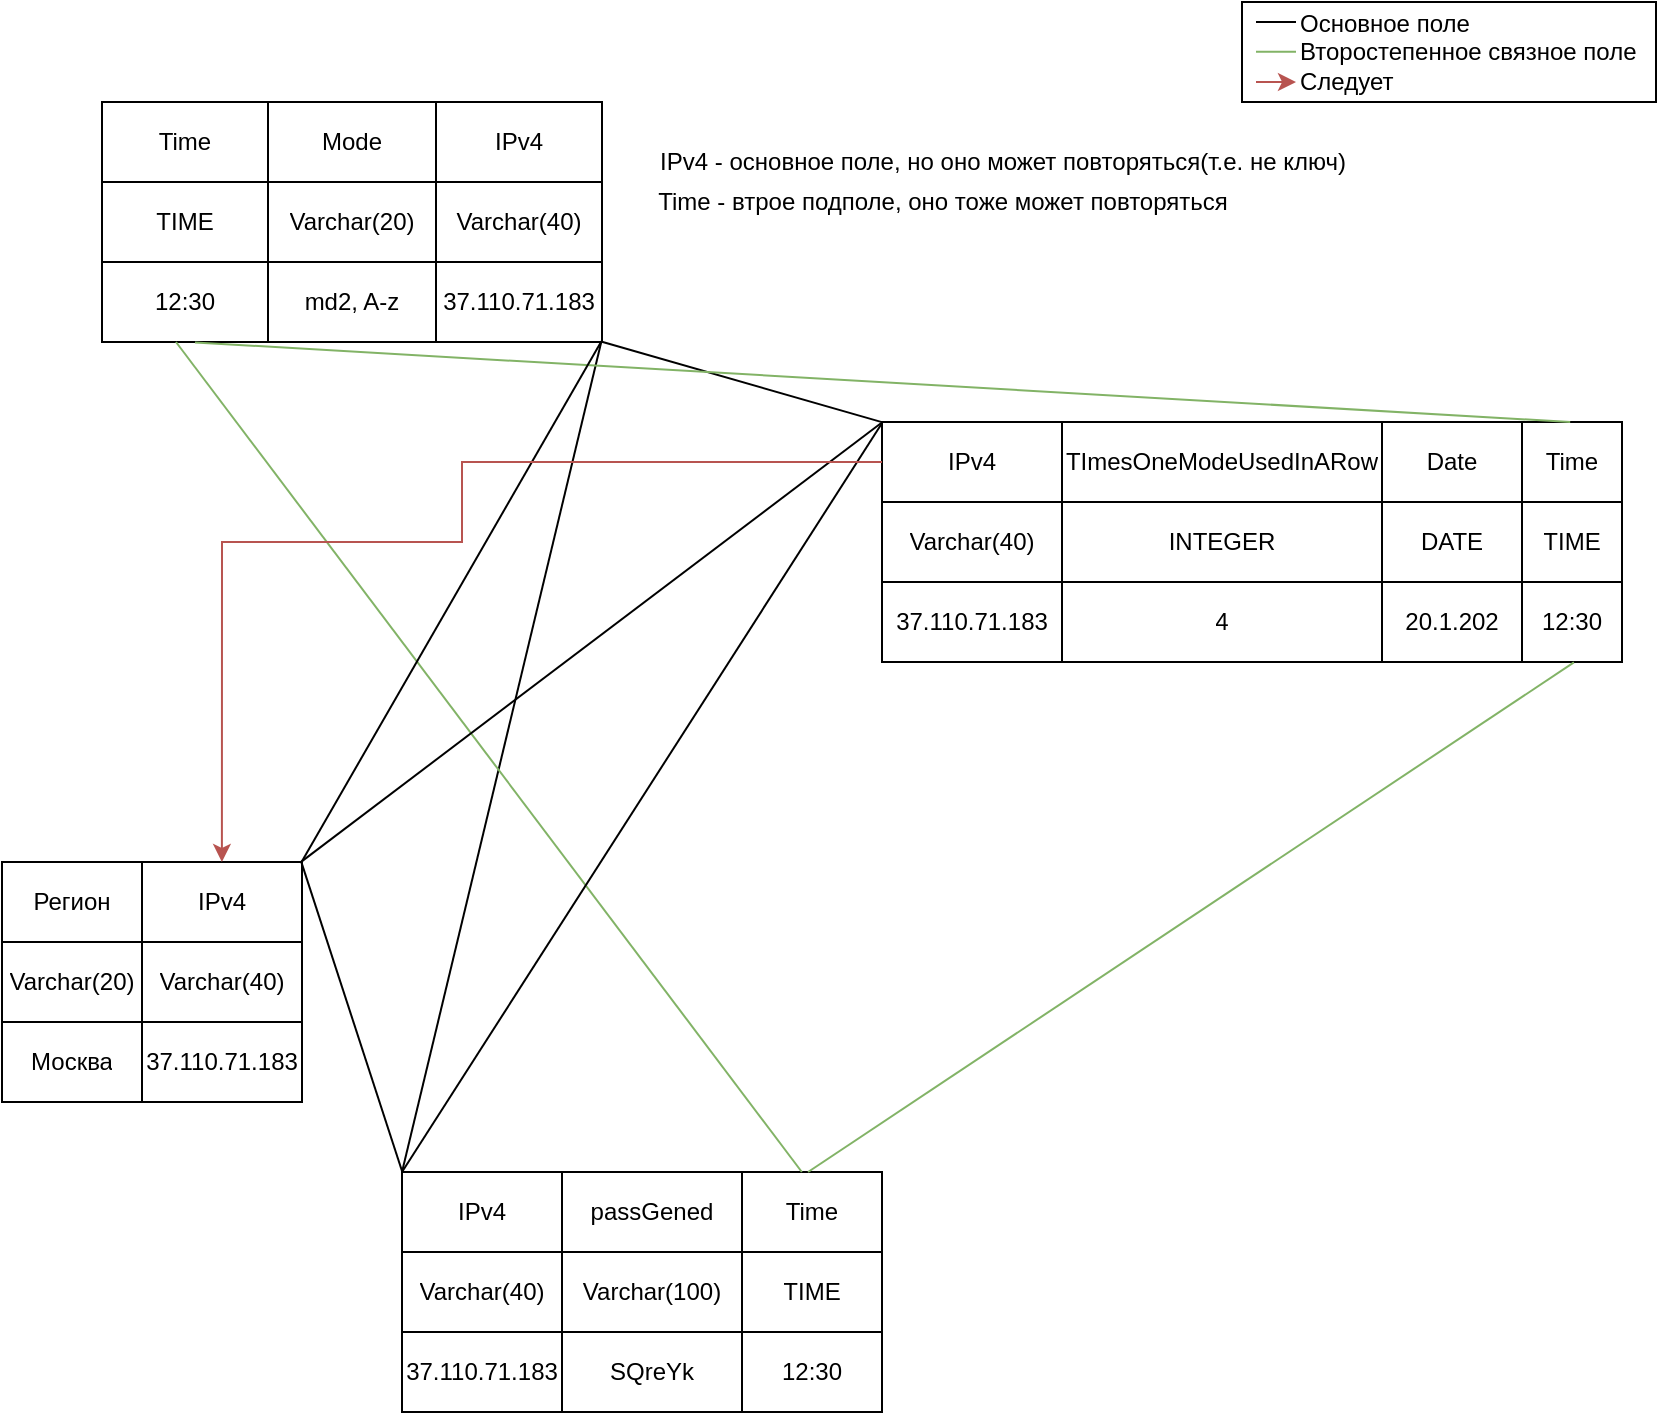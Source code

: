 <mxfile version="14.2.5" type="github">
  <diagram id="LZiAop6SkvyM2Lya098d" name="Page-1">
    <mxGraphModel dx="867" dy="768" grid="1" gridSize="10" guides="1" tooltips="1" connect="1" arrows="1" fold="1" page="1" pageScale="1" pageWidth="827" pageHeight="1169" math="0" shadow="0">
      <root>
        <mxCell id="0" />
        <mxCell id="1" parent="0" />
        <mxCell id="sJXOKXyNyVLJZZKxoagh-140" value="" style="rounded=0;whiteSpace=wrap;html=1;" vertex="1" parent="1">
          <mxGeometry x="620" width="207" height="50" as="geometry" />
        </mxCell>
        <mxCell id="sJXOKXyNyVLJZZKxoagh-1" value="" style="shape=table;html=1;whiteSpace=wrap;startSize=0;container=1;collapsible=0;childLayout=tableLayout;" vertex="1" parent="1">
          <mxGeometry x="50" y="50" width="250" height="120" as="geometry" />
        </mxCell>
        <mxCell id="sJXOKXyNyVLJZZKxoagh-2" value="" style="shape=partialRectangle;html=1;whiteSpace=wrap;collapsible=0;dropTarget=0;pointerEvents=0;fillColor=none;top=0;left=0;bottom=0;right=0;points=[[0,0.5],[1,0.5]];portConstraint=eastwest;" vertex="1" parent="sJXOKXyNyVLJZZKxoagh-1">
          <mxGeometry width="250" height="40" as="geometry" />
        </mxCell>
        <mxCell id="sJXOKXyNyVLJZZKxoagh-3" value="Time" style="shape=partialRectangle;html=1;whiteSpace=wrap;connectable=0;fillColor=none;top=0;left=0;bottom=0;right=0;overflow=hidden;" vertex="1" parent="sJXOKXyNyVLJZZKxoagh-2">
          <mxGeometry width="83" height="40" as="geometry" />
        </mxCell>
        <mxCell id="sJXOKXyNyVLJZZKxoagh-4" value="Mode" style="shape=partialRectangle;html=1;whiteSpace=wrap;connectable=0;fillColor=none;top=0;left=0;bottom=0;right=0;overflow=hidden;" vertex="1" parent="sJXOKXyNyVLJZZKxoagh-2">
          <mxGeometry x="83" width="84" height="40" as="geometry" />
        </mxCell>
        <mxCell id="sJXOKXyNyVLJZZKxoagh-5" value="IPv4" style="shape=partialRectangle;html=1;whiteSpace=wrap;connectable=0;fillColor=none;top=0;left=0;bottom=0;right=0;overflow=hidden;" vertex="1" parent="sJXOKXyNyVLJZZKxoagh-2">
          <mxGeometry x="167" width="83" height="40" as="geometry" />
        </mxCell>
        <mxCell id="sJXOKXyNyVLJZZKxoagh-6" value="" style="shape=partialRectangle;html=1;whiteSpace=wrap;collapsible=0;dropTarget=0;pointerEvents=0;fillColor=none;top=0;left=0;bottom=0;right=0;points=[[0,0.5],[1,0.5]];portConstraint=eastwest;" vertex="1" parent="sJXOKXyNyVLJZZKxoagh-1">
          <mxGeometry y="40" width="250" height="40" as="geometry" />
        </mxCell>
        <mxCell id="sJXOKXyNyVLJZZKxoagh-7" value="TIME" style="shape=partialRectangle;html=1;whiteSpace=wrap;connectable=0;fillColor=none;top=0;left=0;bottom=0;right=0;overflow=hidden;" vertex="1" parent="sJXOKXyNyVLJZZKxoagh-6">
          <mxGeometry width="83" height="40" as="geometry" />
        </mxCell>
        <mxCell id="sJXOKXyNyVLJZZKxoagh-8" value="Varchar(20)" style="shape=partialRectangle;html=1;whiteSpace=wrap;connectable=0;fillColor=none;top=0;left=0;bottom=0;right=0;overflow=hidden;" vertex="1" parent="sJXOKXyNyVLJZZKxoagh-6">
          <mxGeometry x="83" width="84" height="40" as="geometry" />
        </mxCell>
        <mxCell id="sJXOKXyNyVLJZZKxoagh-9" value="Varchar(40)" style="shape=partialRectangle;html=1;whiteSpace=wrap;connectable=0;fillColor=none;top=0;left=0;bottom=0;right=0;overflow=hidden;" vertex="1" parent="sJXOKXyNyVLJZZKxoagh-6">
          <mxGeometry x="167" width="83" height="40" as="geometry" />
        </mxCell>
        <mxCell id="sJXOKXyNyVLJZZKxoagh-10" value="" style="shape=partialRectangle;html=1;whiteSpace=wrap;collapsible=0;dropTarget=0;pointerEvents=0;fillColor=none;top=0;left=0;bottom=0;right=0;points=[[0,0.5],[1,0.5]];portConstraint=eastwest;" vertex="1" parent="sJXOKXyNyVLJZZKxoagh-1">
          <mxGeometry y="80" width="250" height="40" as="geometry" />
        </mxCell>
        <mxCell id="sJXOKXyNyVLJZZKxoagh-11" value="12:30" style="shape=partialRectangle;html=1;whiteSpace=wrap;connectable=0;fillColor=none;top=0;left=0;bottom=0;right=0;overflow=hidden;" vertex="1" parent="sJXOKXyNyVLJZZKxoagh-10">
          <mxGeometry width="83" height="40" as="geometry" />
        </mxCell>
        <mxCell id="sJXOKXyNyVLJZZKxoagh-12" value="md2, A-z" style="shape=partialRectangle;html=1;whiteSpace=wrap;connectable=0;fillColor=none;top=0;left=0;bottom=0;right=0;overflow=hidden;" vertex="1" parent="sJXOKXyNyVLJZZKxoagh-10">
          <mxGeometry x="83" width="84" height="40" as="geometry" />
        </mxCell>
        <mxCell id="sJXOKXyNyVLJZZKxoagh-13" value="37.110.71.183" style="shape=partialRectangle;html=1;whiteSpace=wrap;connectable=0;fillColor=none;top=0;left=0;bottom=0;right=0;overflow=hidden;" vertex="1" parent="sJXOKXyNyVLJZZKxoagh-10">
          <mxGeometry x="167" width="83" height="40" as="geometry" />
        </mxCell>
        <mxCell id="sJXOKXyNyVLJZZKxoagh-51" value="" style="shape=table;html=1;whiteSpace=wrap;startSize=0;container=1;collapsible=0;childLayout=tableLayout;" vertex="1" parent="1">
          <mxGeometry x="200" y="585" width="240" height="120" as="geometry" />
        </mxCell>
        <mxCell id="sJXOKXyNyVLJZZKxoagh-52" value="" style="shape=partialRectangle;html=1;whiteSpace=wrap;collapsible=0;dropTarget=0;pointerEvents=0;fillColor=none;top=0;left=0;bottom=0;right=0;points=[[0,0.5],[1,0.5]];portConstraint=eastwest;" vertex="1" parent="sJXOKXyNyVLJZZKxoagh-51">
          <mxGeometry width="240" height="40" as="geometry" />
        </mxCell>
        <mxCell id="sJXOKXyNyVLJZZKxoagh-53" value="IPv4" style="shape=partialRectangle;html=1;whiteSpace=wrap;connectable=0;fillColor=none;top=0;left=0;bottom=0;right=0;overflow=hidden;" vertex="1" parent="sJXOKXyNyVLJZZKxoagh-52">
          <mxGeometry width="80" height="40" as="geometry" />
        </mxCell>
        <mxCell id="sJXOKXyNyVLJZZKxoagh-54" value="passGened" style="shape=partialRectangle;html=1;whiteSpace=wrap;connectable=0;fillColor=none;top=0;left=0;bottom=0;right=0;overflow=hidden;" vertex="1" parent="sJXOKXyNyVLJZZKxoagh-52">
          <mxGeometry x="80" width="90" height="40" as="geometry" />
        </mxCell>
        <mxCell id="sJXOKXyNyVLJZZKxoagh-55" value="Time" style="shape=partialRectangle;html=1;whiteSpace=wrap;connectable=0;fillColor=none;top=0;left=0;bottom=0;right=0;overflow=hidden;" vertex="1" parent="sJXOKXyNyVLJZZKxoagh-52">
          <mxGeometry x="170" width="70" height="40" as="geometry" />
        </mxCell>
        <mxCell id="sJXOKXyNyVLJZZKxoagh-56" value="" style="shape=partialRectangle;html=1;whiteSpace=wrap;collapsible=0;dropTarget=0;pointerEvents=0;fillColor=none;top=0;left=0;bottom=0;right=0;points=[[0,0.5],[1,0.5]];portConstraint=eastwest;" vertex="1" parent="sJXOKXyNyVLJZZKxoagh-51">
          <mxGeometry y="40" width="240" height="40" as="geometry" />
        </mxCell>
        <mxCell id="sJXOKXyNyVLJZZKxoagh-57" value="&lt;span&gt;Varchar(40)&lt;/span&gt;" style="shape=partialRectangle;html=1;whiteSpace=wrap;connectable=0;fillColor=none;top=0;left=0;bottom=0;right=0;overflow=hidden;" vertex="1" parent="sJXOKXyNyVLJZZKxoagh-56">
          <mxGeometry width="80" height="40" as="geometry" />
        </mxCell>
        <mxCell id="sJXOKXyNyVLJZZKxoagh-58" value="Varchar(100)" style="shape=partialRectangle;html=1;whiteSpace=wrap;connectable=0;fillColor=none;top=0;left=0;bottom=0;right=0;overflow=hidden;" vertex="1" parent="sJXOKXyNyVLJZZKxoagh-56">
          <mxGeometry x="80" width="90" height="40" as="geometry" />
        </mxCell>
        <mxCell id="sJXOKXyNyVLJZZKxoagh-59" value="&lt;span&gt;TIME&lt;/span&gt;" style="shape=partialRectangle;html=1;whiteSpace=wrap;connectable=0;fillColor=none;top=0;left=0;bottom=0;right=0;overflow=hidden;" vertex="1" parent="sJXOKXyNyVLJZZKxoagh-56">
          <mxGeometry x="170" width="70" height="40" as="geometry" />
        </mxCell>
        <mxCell id="sJXOKXyNyVLJZZKxoagh-60" value="" style="shape=partialRectangle;html=1;whiteSpace=wrap;collapsible=0;dropTarget=0;pointerEvents=0;fillColor=none;top=0;left=0;bottom=0;right=0;points=[[0,0.5],[1,0.5]];portConstraint=eastwest;" vertex="1" parent="sJXOKXyNyVLJZZKxoagh-51">
          <mxGeometry y="80" width="240" height="40" as="geometry" />
        </mxCell>
        <mxCell id="sJXOKXyNyVLJZZKxoagh-61" value="37.110.71.183" style="shape=partialRectangle;html=1;whiteSpace=wrap;connectable=0;fillColor=none;top=0;left=0;bottom=0;right=0;overflow=hidden;" vertex="1" parent="sJXOKXyNyVLJZZKxoagh-60">
          <mxGeometry width="80" height="40" as="geometry" />
        </mxCell>
        <mxCell id="sJXOKXyNyVLJZZKxoagh-62" value="SQreYk" style="shape=partialRectangle;html=1;whiteSpace=wrap;connectable=0;fillColor=none;top=0;left=0;bottom=0;right=0;overflow=hidden;" vertex="1" parent="sJXOKXyNyVLJZZKxoagh-60">
          <mxGeometry x="80" width="90" height="40" as="geometry" />
        </mxCell>
        <mxCell id="sJXOKXyNyVLJZZKxoagh-63" value="12:30" style="shape=partialRectangle;html=1;whiteSpace=wrap;connectable=0;fillColor=none;top=0;left=0;bottom=0;right=0;overflow=hidden;" vertex="1" parent="sJXOKXyNyVLJZZKxoagh-60">
          <mxGeometry x="170" width="70" height="40" as="geometry" />
        </mxCell>
        <mxCell id="sJXOKXyNyVLJZZKxoagh-65" value="" style="endArrow=none;html=1;exitX=0;exitY=0;exitDx=0;exitDy=0;entryX=0.999;entryY=0.987;entryDx=0;entryDy=0;entryPerimeter=0;" edge="1" parent="1" source="sJXOKXyNyVLJZZKxoagh-51" target="sJXOKXyNyVLJZZKxoagh-10">
          <mxGeometry width="50" height="50" relative="1" as="geometry">
            <mxPoint x="180" y="650" as="sourcePoint" />
            <mxPoint x="260" y="190" as="targetPoint" />
          </mxGeometry>
        </mxCell>
        <mxCell id="sJXOKXyNyVLJZZKxoagh-66" value="" style="endArrow=none;html=1;exitX=0.833;exitY=0;exitDx=0;exitDy=0;exitPerimeter=0;entryX=0.148;entryY=1;entryDx=0;entryDy=0;entryPerimeter=0;fillColor=#d5e8d4;strokeColor=#82b366;" edge="1" parent="1" source="sJXOKXyNyVLJZZKxoagh-52" target="sJXOKXyNyVLJZZKxoagh-10">
          <mxGeometry width="50" height="50" relative="1" as="geometry">
            <mxPoint x="415" y="500" as="sourcePoint" />
            <mxPoint x="262" y="203" as="targetPoint" />
          </mxGeometry>
        </mxCell>
        <mxCell id="sJXOKXyNyVLJZZKxoagh-67" value="" style="endArrow=none;html=1;entryX=0.001;entryY=0.001;entryDx=0;entryDy=0;entryPerimeter=0;" edge="1" parent="1" target="sJXOKXyNyVLJZZKxoagh-99">
          <mxGeometry width="50" height="50" relative="1" as="geometry">
            <mxPoint x="200" y="585" as="sourcePoint" />
            <mxPoint x="400" y="400" as="targetPoint" />
          </mxGeometry>
        </mxCell>
        <mxCell id="sJXOKXyNyVLJZZKxoagh-69" value="IPv4 - основное поле, но оно может повторяться(т.е. не ключ)" style="text;html=1;resizable=0;autosize=1;align=center;verticalAlign=middle;points=[];fillColor=none;strokeColor=none;rounded=0;" vertex="1" parent="1">
          <mxGeometry x="320" y="70" width="360" height="20" as="geometry" />
        </mxCell>
        <mxCell id="sJXOKXyNyVLJZZKxoagh-97" value="" style="endArrow=none;html=1;entryX=0.998;entryY=0.993;entryDx=0;entryDy=0;entryPerimeter=0;exitX=0.001;exitY=0.005;exitDx=0;exitDy=0;exitPerimeter=0;" edge="1" parent="1" source="sJXOKXyNyVLJZZKxoagh-99" target="sJXOKXyNyVLJZZKxoagh-10">
          <mxGeometry width="50" height="50" relative="1" as="geometry">
            <mxPoint x="450" y="300" as="sourcePoint" />
            <mxPoint x="440" y="440" as="targetPoint" />
          </mxGeometry>
        </mxCell>
        <mxCell id="sJXOKXyNyVLJZZKxoagh-98" value="" style="shape=table;html=1;whiteSpace=wrap;startSize=0;container=1;collapsible=0;childLayout=tableLayout;" vertex="1" parent="1">
          <mxGeometry x="440" y="210" width="370" height="120" as="geometry" />
        </mxCell>
        <mxCell id="sJXOKXyNyVLJZZKxoagh-99" value="" style="shape=partialRectangle;html=1;whiteSpace=wrap;collapsible=0;dropTarget=0;pointerEvents=0;fillColor=none;top=0;left=0;bottom=0;right=0;points=[[0,0.5],[1,0.5]];portConstraint=eastwest;" vertex="1" parent="sJXOKXyNyVLJZZKxoagh-98">
          <mxGeometry width="370" height="40" as="geometry" />
        </mxCell>
        <mxCell id="sJXOKXyNyVLJZZKxoagh-100" value="IPv4" style="shape=partialRectangle;html=1;whiteSpace=wrap;connectable=0;overflow=hidden;fillColor=none;top=0;left=0;bottom=0;right=0;" vertex="1" parent="sJXOKXyNyVLJZZKxoagh-99">
          <mxGeometry width="90" height="40" as="geometry" />
        </mxCell>
        <mxCell id="sJXOKXyNyVLJZZKxoagh-101" value="&lt;span&gt;TImesOneModeUsedInARow&lt;/span&gt;" style="shape=partialRectangle;html=1;whiteSpace=wrap;connectable=0;overflow=hidden;fillColor=none;top=0;left=0;bottom=0;right=0;" vertex="1" parent="sJXOKXyNyVLJZZKxoagh-99">
          <mxGeometry x="90" width="160" height="40" as="geometry" />
        </mxCell>
        <mxCell id="sJXOKXyNyVLJZZKxoagh-102" value="&lt;span&gt;Date&lt;/span&gt;" style="shape=partialRectangle;html=1;whiteSpace=wrap;connectable=0;overflow=hidden;fillColor=none;top=0;left=0;bottom=0;right=0;" vertex="1" parent="sJXOKXyNyVLJZZKxoagh-99">
          <mxGeometry x="250" width="70" height="40" as="geometry" />
        </mxCell>
        <mxCell id="sJXOKXyNyVLJZZKxoagh-103" value="Time" style="shape=partialRectangle;html=1;whiteSpace=wrap;connectable=0;overflow=hidden;fillColor=none;top=0;left=0;bottom=0;right=0;" vertex="1" parent="sJXOKXyNyVLJZZKxoagh-99">
          <mxGeometry x="320" width="50" height="40" as="geometry" />
        </mxCell>
        <mxCell id="sJXOKXyNyVLJZZKxoagh-104" value="" style="shape=partialRectangle;html=1;whiteSpace=wrap;collapsible=0;dropTarget=0;pointerEvents=0;fillColor=none;top=0;left=0;bottom=0;right=0;points=[[0,0.5],[1,0.5]];portConstraint=eastwest;" vertex="1" parent="sJXOKXyNyVLJZZKxoagh-98">
          <mxGeometry y="40" width="370" height="40" as="geometry" />
        </mxCell>
        <mxCell id="sJXOKXyNyVLJZZKxoagh-105" value="&lt;span&gt;Varchar(40)&lt;/span&gt;" style="shape=partialRectangle;html=1;whiteSpace=wrap;connectable=0;overflow=hidden;fillColor=none;top=0;left=0;bottom=0;right=0;" vertex="1" parent="sJXOKXyNyVLJZZKxoagh-104">
          <mxGeometry width="90" height="40" as="geometry" />
        </mxCell>
        <mxCell id="sJXOKXyNyVLJZZKxoagh-106" value="&lt;span&gt;INTEGER&lt;/span&gt;" style="shape=partialRectangle;html=1;whiteSpace=wrap;connectable=0;overflow=hidden;fillColor=none;top=0;left=0;bottom=0;right=0;" vertex="1" parent="sJXOKXyNyVLJZZKxoagh-104">
          <mxGeometry x="90" width="160" height="40" as="geometry" />
        </mxCell>
        <mxCell id="sJXOKXyNyVLJZZKxoagh-107" value="&lt;span&gt;DATE&lt;/span&gt;" style="shape=partialRectangle;html=1;whiteSpace=wrap;connectable=0;overflow=hidden;fillColor=none;top=0;left=0;bottom=0;right=0;" vertex="1" parent="sJXOKXyNyVLJZZKxoagh-104">
          <mxGeometry x="250" width="70" height="40" as="geometry" />
        </mxCell>
        <mxCell id="sJXOKXyNyVLJZZKxoagh-108" value="TIME" style="shape=partialRectangle;html=1;whiteSpace=wrap;connectable=0;overflow=hidden;fillColor=none;top=0;left=0;bottom=0;right=0;" vertex="1" parent="sJXOKXyNyVLJZZKxoagh-104">
          <mxGeometry x="320" width="50" height="40" as="geometry" />
        </mxCell>
        <mxCell id="sJXOKXyNyVLJZZKxoagh-109" value="" style="shape=partialRectangle;html=1;whiteSpace=wrap;collapsible=0;dropTarget=0;pointerEvents=0;fillColor=none;top=0;left=0;bottom=0;right=0;points=[[0,0.5],[1,0.5]];portConstraint=eastwest;" vertex="1" parent="sJXOKXyNyVLJZZKxoagh-98">
          <mxGeometry y="80" width="370" height="40" as="geometry" />
        </mxCell>
        <mxCell id="sJXOKXyNyVLJZZKxoagh-110" value="&lt;span&gt;37.110.71.183&lt;/span&gt;" style="shape=partialRectangle;html=1;whiteSpace=wrap;connectable=0;overflow=hidden;fillColor=none;top=0;left=0;bottom=0;right=0;" vertex="1" parent="sJXOKXyNyVLJZZKxoagh-109">
          <mxGeometry width="90" height="40" as="geometry" />
        </mxCell>
        <mxCell id="sJXOKXyNyVLJZZKxoagh-111" value="4" style="shape=partialRectangle;html=1;whiteSpace=wrap;connectable=0;overflow=hidden;fillColor=none;top=0;left=0;bottom=0;right=0;" vertex="1" parent="sJXOKXyNyVLJZZKxoagh-109">
          <mxGeometry x="90" width="160" height="40" as="geometry" />
        </mxCell>
        <mxCell id="sJXOKXyNyVLJZZKxoagh-112" value="20.1.202" style="shape=partialRectangle;html=1;whiteSpace=wrap;connectable=0;overflow=hidden;fillColor=none;top=0;left=0;bottom=0;right=0;" vertex="1" parent="sJXOKXyNyVLJZZKxoagh-109">
          <mxGeometry x="250" width="70" height="40" as="geometry" />
        </mxCell>
        <mxCell id="sJXOKXyNyVLJZZKxoagh-113" value="12:30" style="shape=partialRectangle;html=1;whiteSpace=wrap;connectable=0;overflow=hidden;fillColor=none;top=0;left=0;bottom=0;right=0;" vertex="1" parent="sJXOKXyNyVLJZZKxoagh-109">
          <mxGeometry x="320" width="50" height="40" as="geometry" />
        </mxCell>
        <mxCell id="sJXOKXyNyVLJZZKxoagh-114" value="" style="endArrow=none;html=1;exitX=0.846;exitY=0;exitDx=0;exitDy=0;exitPerimeter=0;fillColor=#d5e8d4;strokeColor=#82b366;entryX=0.935;entryY=1.005;entryDx=0;entryDy=0;entryPerimeter=0;" edge="1" parent="1" source="sJXOKXyNyVLJZZKxoagh-52" target="sJXOKXyNyVLJZZKxoagh-109">
          <mxGeometry width="50" height="50" relative="1" as="geometry">
            <mxPoint x="390" y="490" as="sourcePoint" />
            <mxPoint x="764" y="460" as="targetPoint" />
          </mxGeometry>
        </mxCell>
        <mxCell id="sJXOKXyNyVLJZZKxoagh-115" value="" style="endArrow=none;html=1;entryX=0.93;entryY=0;entryDx=0;entryDy=0;entryPerimeter=0;fillColor=#d5e8d4;strokeColor=#82b366;exitX=0.186;exitY=1.005;exitDx=0;exitDy=0;exitPerimeter=0;" edge="1" parent="1" source="sJXOKXyNyVLJZZKxoagh-10" target="sJXOKXyNyVLJZZKxoagh-99">
          <mxGeometry width="50" height="50" relative="1" as="geometry">
            <mxPoint x="130" y="220" as="sourcePoint" />
            <mxPoint x="440" y="440" as="targetPoint" />
          </mxGeometry>
        </mxCell>
        <mxCell id="sJXOKXyNyVLJZZKxoagh-116" value="Time - втрое подполе, оно тоже&amp;nbsp;может повторяться" style="text;html=1;resizable=0;autosize=1;align=center;verticalAlign=middle;points=[];fillColor=none;strokeColor=none;rounded=0;" vertex="1" parent="1">
          <mxGeometry x="320" y="90" width="300" height="20" as="geometry" />
        </mxCell>
        <mxCell id="sJXOKXyNyVLJZZKxoagh-121" value="" style="shape=table;html=1;whiteSpace=wrap;startSize=0;container=1;collapsible=0;childLayout=tableLayout;" vertex="1" parent="1">
          <mxGeometry y="430" width="150.0" height="120" as="geometry" />
        </mxCell>
        <mxCell id="sJXOKXyNyVLJZZKxoagh-122" value="" style="shape=partialRectangle;html=1;whiteSpace=wrap;collapsible=0;dropTarget=0;pointerEvents=0;fillColor=none;top=0;left=0;bottom=0;right=0;points=[[0,0.5],[1,0.5]];portConstraint=eastwest;" vertex="1" parent="sJXOKXyNyVLJZZKxoagh-121">
          <mxGeometry width="150.0" height="40" as="geometry" />
        </mxCell>
        <mxCell id="sJXOKXyNyVLJZZKxoagh-123" value="Регион" style="shape=partialRectangle;html=1;whiteSpace=wrap;connectable=0;overflow=hidden;fillColor=none;top=0;left=0;bottom=0;right=0;" vertex="1" parent="sJXOKXyNyVLJZZKxoagh-122">
          <mxGeometry width="70" height="40" as="geometry" />
        </mxCell>
        <mxCell id="sJXOKXyNyVLJZZKxoagh-124" value="IPv4" style="shape=partialRectangle;html=1;whiteSpace=wrap;connectable=0;overflow=hidden;fillColor=none;top=0;left=0;bottom=0;right=0;" vertex="1" parent="sJXOKXyNyVLJZZKxoagh-122">
          <mxGeometry x="70" width="80" height="40" as="geometry" />
        </mxCell>
        <mxCell id="sJXOKXyNyVLJZZKxoagh-125" value="" style="shape=partialRectangle;html=1;whiteSpace=wrap;collapsible=0;dropTarget=0;pointerEvents=0;fillColor=none;top=0;left=0;bottom=0;right=0;points=[[0,0.5],[1,0.5]];portConstraint=eastwest;" vertex="1" parent="sJXOKXyNyVLJZZKxoagh-121">
          <mxGeometry y="40" width="150.0" height="40" as="geometry" />
        </mxCell>
        <mxCell id="sJXOKXyNyVLJZZKxoagh-126" value="&lt;span&gt;Varchar(20)&lt;/span&gt;" style="shape=partialRectangle;html=1;whiteSpace=wrap;connectable=0;overflow=hidden;fillColor=none;top=0;left=0;bottom=0;right=0;" vertex="1" parent="sJXOKXyNyVLJZZKxoagh-125">
          <mxGeometry width="70" height="40" as="geometry" />
        </mxCell>
        <mxCell id="sJXOKXyNyVLJZZKxoagh-127" value="&lt;span&gt;Varchar(40)&lt;/span&gt;" style="shape=partialRectangle;html=1;whiteSpace=wrap;connectable=0;overflow=hidden;fillColor=none;top=0;left=0;bottom=0;right=0;" vertex="1" parent="sJXOKXyNyVLJZZKxoagh-125">
          <mxGeometry x="70" width="80" height="40" as="geometry" />
        </mxCell>
        <mxCell id="sJXOKXyNyVLJZZKxoagh-128" value="" style="shape=partialRectangle;html=1;whiteSpace=wrap;collapsible=0;dropTarget=0;pointerEvents=0;fillColor=none;top=0;left=0;bottom=0;right=0;points=[[0,0.5],[1,0.5]];portConstraint=eastwest;" vertex="1" parent="sJXOKXyNyVLJZZKxoagh-121">
          <mxGeometry y="80" width="150.0" height="40" as="geometry" />
        </mxCell>
        <mxCell id="sJXOKXyNyVLJZZKxoagh-129" value="Москва" style="shape=partialRectangle;html=1;whiteSpace=wrap;connectable=0;overflow=hidden;fillColor=none;top=0;left=0;bottom=0;right=0;" vertex="1" parent="sJXOKXyNyVLJZZKxoagh-128">
          <mxGeometry width="70" height="40" as="geometry" />
        </mxCell>
        <mxCell id="sJXOKXyNyVLJZZKxoagh-130" value="&lt;span&gt;37.110.71.183&lt;/span&gt;" style="shape=partialRectangle;html=1;whiteSpace=wrap;connectable=0;overflow=hidden;fillColor=none;top=0;left=0;bottom=0;right=0;" vertex="1" parent="sJXOKXyNyVLJZZKxoagh-128">
          <mxGeometry x="70" width="80" height="40" as="geometry" />
        </mxCell>
        <mxCell id="sJXOKXyNyVLJZZKxoagh-131" value="" style="endArrow=none;html=1;exitX=0.998;exitY=0.003;exitDx=0;exitDy=0;exitPerimeter=0;entryX=0.998;entryY=1;entryDx=0;entryDy=0;entryPerimeter=0;" edge="1" parent="1" source="sJXOKXyNyVLJZZKxoagh-122" target="sJXOKXyNyVLJZZKxoagh-10">
          <mxGeometry width="50" height="50" relative="1" as="geometry">
            <mxPoint x="30" y="320" as="sourcePoint" />
            <mxPoint x="280" y="210" as="targetPoint" />
          </mxGeometry>
        </mxCell>
        <mxCell id="sJXOKXyNyVLJZZKxoagh-132" value="" style="endArrow=none;html=1;exitX=0.997;exitY=-0.002;exitDx=0;exitDy=0;exitPerimeter=0;entryX=-0.001;entryY=0.013;entryDx=0;entryDy=0;entryPerimeter=0;" edge="1" parent="1" source="sJXOKXyNyVLJZZKxoagh-122" target="sJXOKXyNyVLJZZKxoagh-99">
          <mxGeometry width="50" height="50" relative="1" as="geometry">
            <mxPoint x="160" y="390" as="sourcePoint" />
            <mxPoint x="400" y="310" as="targetPoint" />
          </mxGeometry>
        </mxCell>
        <mxCell id="sJXOKXyNyVLJZZKxoagh-133" value="" style="endArrow=none;html=1;exitX=0.997;exitY=-0.008;exitDx=0;exitDy=0;entryX=0.001;entryY=0.006;entryDx=0;entryDy=0;entryPerimeter=0;exitPerimeter=0;" edge="1" parent="1" source="sJXOKXyNyVLJZZKxoagh-122" target="sJXOKXyNyVLJZZKxoagh-52">
          <mxGeometry width="50" height="50" relative="1" as="geometry">
            <mxPoint x="170" y="420" as="sourcePoint" />
            <mxPoint x="210" y="620" as="targetPoint" />
          </mxGeometry>
        </mxCell>
        <mxCell id="sJXOKXyNyVLJZZKxoagh-135" style="edgeStyle=orthogonalEdgeStyle;rounded=0;orthogonalLoop=1;jettySize=auto;html=1;exitX=0;exitY=0.5;exitDx=0;exitDy=0;entryX=0.733;entryY=0;entryDx=0;entryDy=0;entryPerimeter=0;fillColor=#f8cecc;strokeColor=#b85450;" edge="1" parent="1" source="sJXOKXyNyVLJZZKxoagh-99" target="sJXOKXyNyVLJZZKxoagh-122">
          <mxGeometry relative="1" as="geometry">
            <Array as="points">
              <mxPoint x="230" y="230" />
              <mxPoint x="230" y="270" />
              <mxPoint x="110" y="270" />
            </Array>
          </mxGeometry>
        </mxCell>
        <mxCell id="sJXOKXyNyVLJZZKxoagh-136" value="" style="endArrow=none;html=1;" edge="1" parent="1">
          <mxGeometry width="50" height="50" relative="1" as="geometry">
            <mxPoint x="627" y="10" as="sourcePoint" />
            <mxPoint x="647" y="10" as="targetPoint" />
            <Array as="points">
              <mxPoint x="637" y="10" />
            </Array>
          </mxGeometry>
        </mxCell>
        <mxCell id="sJXOKXyNyVLJZZKxoagh-137" value="Основное поле&lt;br&gt;&lt;div&gt;&lt;span&gt;Второстепенное связное поле&lt;/span&gt;&lt;/div&gt;Следует" style="text;html=1;resizable=0;autosize=1;align=left;verticalAlign=middle;points=[];fillColor=none;strokeColor=none;rounded=0;" vertex="1" parent="1">
          <mxGeometry x="647" width="180" height="50" as="geometry" />
        </mxCell>
        <mxCell id="sJXOKXyNyVLJZZKxoagh-138" value="" style="endArrow=none;html=1;fillColor=#d5e8d4;strokeColor=#82b366;" edge="1" parent="1">
          <mxGeometry width="50" height="50" relative="1" as="geometry">
            <mxPoint x="627" y="24.86" as="sourcePoint" />
            <mxPoint x="647" y="24.86" as="targetPoint" />
          </mxGeometry>
        </mxCell>
        <mxCell id="sJXOKXyNyVLJZZKxoagh-139" value="" style="endArrow=classic;html=1;fillColor=#f8cecc;strokeColor=#b85450;" edge="1" parent="1">
          <mxGeometry width="50" height="50" relative="1" as="geometry">
            <mxPoint x="627" y="40" as="sourcePoint" />
            <mxPoint x="647" y="40" as="targetPoint" />
          </mxGeometry>
        </mxCell>
      </root>
    </mxGraphModel>
  </diagram>
</mxfile>
